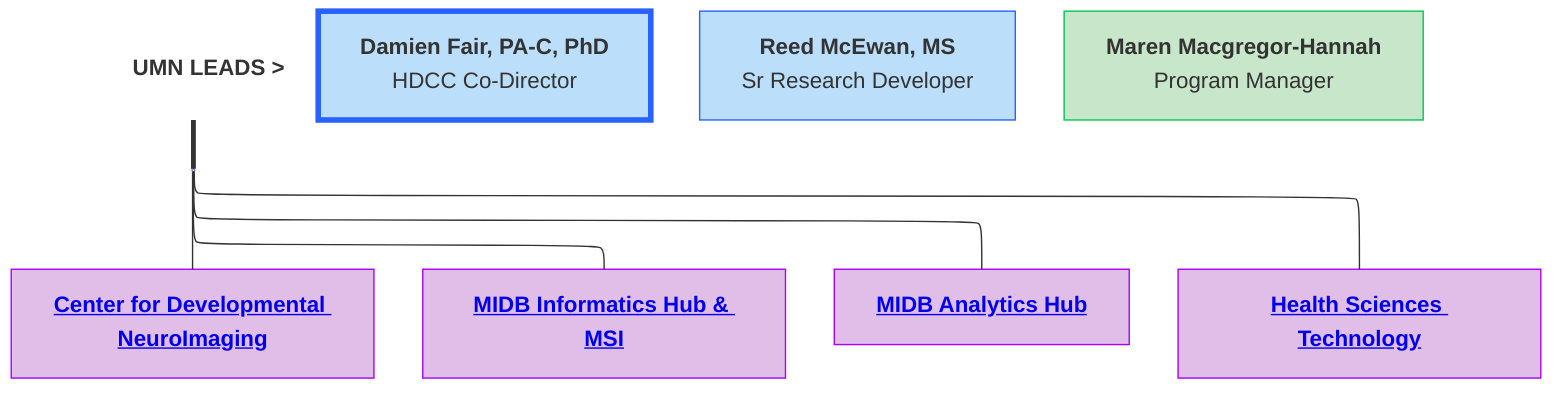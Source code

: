 ---
config:
  layout: elk
---
flowchart TB
    n5["tuitle"] --- C@{ label: "<a href=\"../orgcharts#center-for-developmental-neuroimaging\" target=\"_top\"><b>Center for Developmental NeuroImaging</b></a>" } & E@{ label: "<a href=\"../orgcharts#midb-informatics-hub-msi\" target=\"_top\"><b>MIDB Informatics Hub &amp; MSI</b></a>" } & D@{ label: "<a href=\"../orgcharts#midb-analytics-hub\" target=\"_top\"><b>MIDB Analytics Hub</b></a>" } & B@{ label: "<a href=\"../orgcharts#health-sciences-technology\" target=\"_top\"><b>Health Sciences Technology</b></a>" }
    n3>"<b><br>UMN LEADS &gt;<br><br></b>"] === n5
    A["<b>Damien Fair, PA-C, PhD</b><br>HDCC Co-Director"]
    A1["<b>Reed McEwan, MS</b><br>Sr Research Developer"]
    n1["<b>Maren Macgregor-Hannah<br></b>Program Manager"]
    n5@{ shape: anchor}
    style C fill:#E1BEE7,stroke:#AA00FF
    style E fill:#E1BEE7,stroke:#AA00FF
    style D fill:#E1BEE7,stroke:#AA00FF
    style B fill:#E1BEE7,stroke:#AA00FF
    style n3 fill:transparent,stroke:none,stroke-width:4px
    style A fill:#BBDEFB,stroke:#2962FF,stroke-width:4px
    style A1 fill:#BBDEFB,stroke:#2962FF
    style n1 fill:#C8E6C9,stroke:#00C853
    click C "#center-for-developmental-neuroimaging"
    click E "#midb-informatics-hub-msi"
    click D "#midb-analytics-hub"
    click B "#health-sciences-technology"